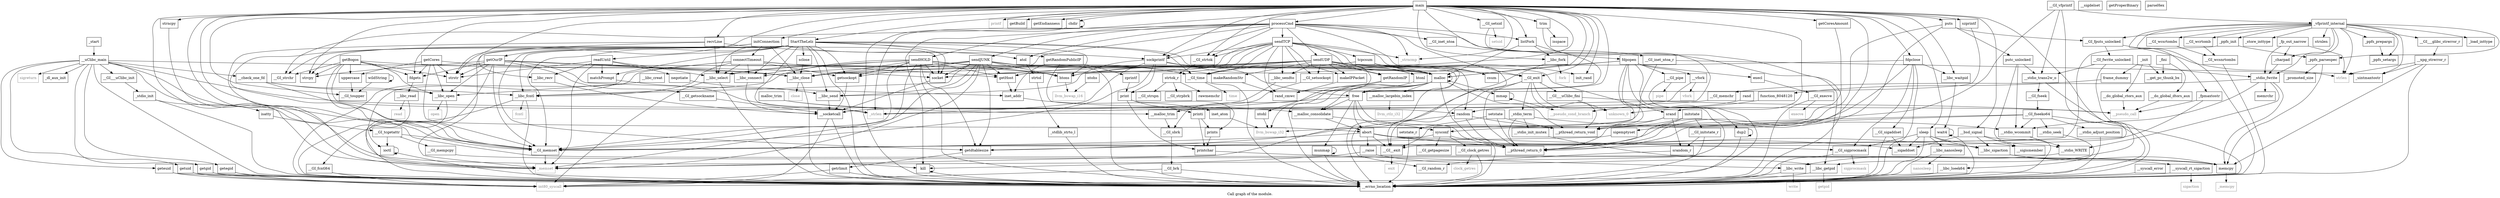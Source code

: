 digraph "Call graph of the module." {
  label="Call graph of the module.";
  node [shape=record];

  Node___libc_creat [label="{__libc_creat}"];
  Node___libc_fcntl [label="{__libc_fcntl}"];
  Node_makeIPPacket [label="{makeIPPacket}"];
  Node_sclose [label="{sclose}"];
  Node___GI_fcntl64 [label="{__GI_fcntl64}"];
  Node_StartTheLelz [label="{StartTheLelz}"];
  Node___GI__exit [label="{__GI__exit}"];
  Node___sigaddset [label="{__sigaddset}"];
  Node_kill [label="{kill}"];
  Node_chdir [label="{chdir}"];
  Node___libc_select [label="{__libc_select}"];
  Node___libc_open [label="{__libc_open}"];
  Node_sendUDP [label="{sendUDP}"];
  Node___libc_close [label="{__libc_close}"];
  Node_dup2 [label="{dup2}"];
  Node___GI_pipe [label="{__GI_pipe}"];
  Node_sendTCP [label="{sendTCP}"];
  Node___libc_fork [label="{__libc_fork}"];
  Node_tcpcsum [label="{tcpcsum}"];
  Node_uppercase [label="{uppercase}"];
  Node_getBogos [label="{getBogos}"];
  Node_listFork [label="{listFork}"];
  Node_getOurIP [label="{getOurIP}"];
  Node_getCores [label="{getCores}"];
  Node_negotiate [label="{negotiate}"];
  Node_matchPrompt [label="{matchPrompt}"];
  Node_getdtablesize [label="{getdtablesize}"];
  Node_sendJUNK [label="{sendJUNK}"];
  Node___libc_getpid [label="{__libc_getpid}"];
  Node_sendHOLD [label="{sendHOLD}"];
  Node_makeRandomStr [label="{makeRandomStr}"];
  Node_recvLine [label="{recvLine}"];
  Node_main [label="{main}"];
  Node_readUntil [label="{readUntil}"];
  Node_getRandomPublicIP [label="{getRandomPublicIP}"];
  Node___vfork [label="{__vfork}"];
  Node_getRandomIP [label="{getRandomIP}"];
  Node_getrlimit [label="{getrlimit}"];
  Node_processCmd [label="{processCmd}"];
  Node_ioctl [label="{ioctl}"];
  Node_csum [label="{csum}"];
  Node_initConnection [label="{initConnection}"];
  Node_connectTimeout [label="{connectTimeout}"];
  Node___stdio_trans2w_o [label="{__stdio_trans2w_o}"];
  Node__load_inttype [label="{_load_inttype}"];
  Node__store_inttype [label="{_store_inttype}"];
  Node__uintmaxtostr [label="{_uintmaxtostr}"];
  Node__fpmaxtostr [label="{_fpmaxtostr}"];
  Node___GI_memchr [label="{__GI_memchr}"];
  Node___GI_mempcpy [label="{__GI_mempcpy}"];
  Node_memrchr [label="{memrchr}"];
  Node_strtok_r [label="{strtok_r}"];
  Node___GI_strpbrk [label="{__GI_strpbrk}"];
  Node_inet_aton [label="{inet_aton}"];
  Node___raise [label="{__raise}"];
  Node__dl_aux_init [label="{_dl_aux_init}"];
  Node___GI_brk [label="{__GI_brk}"];
  Node___GI_fseek [label="{__GI_fseek}"];
  Node___GI_fseeko64 [label="{__GI_fseeko64}"];
  Node___stdio_adjust_position [label="{__stdio_adjust_position}"];
  Node___stdio_seek [label="{__stdio_seek}"];
  Node_rawmemchr [label="{rawmemchr}"];
  Node___GI_strspn [label="{__GI_strspn}"];
  Node___libc_lseek64 [label="{__libc_lseek64}"];
  Node___do_global_ctors_aux [label="{__do_global_ctors_aux}"];
  Node__fini [label="{_fini}"];
  Node_llvm_ctlz_i32 [color="gray50", fontcolor="gray50", label="{llvm_ctlz_i32}"];
  Node_llvm_bswap_i32 [color="gray50", fontcolor="gray50", label="{llvm_bswap_i32}"];
  Node__strlen [color="gray50", fontcolor="gray50", label="{_strlen}"];
  Node__memset [color="gray50", fontcolor="gray50", label="{_memset}"];
  Node__strncmp [color="gray50", fontcolor="gray50", label="{_strncmp}"];
  Node__memcpy [color="gray50", fontcolor="gray50", label="{_memcpy}"];
  Node_llvm_bswap_i16 [color="gray50", fontcolor="gray50", label="{llvm_bswap_i16}"];
  Node_unknown_0 [color="gray50", fontcolor="gray50", label="{unknown_0}"];
  Node_vfork [color="gray50", fontcolor="gray50", label="{vfork}"];
  Node_fcntl [color="gray50", fontcolor="gray50", label="{fcntl}"];
  Node_int80_syscall [color="gray50", fontcolor="gray50", label="{int80_syscall}"];
  Node_exit [color="gray50", fontcolor="gray50", label="{exit}"];
  Node_close [color="gray50", fontcolor="gray50", label="{close}"];
  Node_fork [color="gray50", fontcolor="gray50", label="{fork}"];
  Node_getpid [color="gray50", fontcolor="gray50", label="{getpid}"];
  Node_open [color="gray50", fontcolor="gray50", label="{open}"];
  Node_pipe [color="gray50", fontcolor="gray50", label="{pipe}"];
  Node_read [color="gray50", fontcolor="gray50", label="{read}"];
  Node_setsid [color="gray50", fontcolor="gray50", label="{setsid}"];
  Node_sigprocmask [color="gray50", fontcolor="gray50", label="{sigprocmask}"];
  Node_time [color="gray50", fontcolor="gray50", label="{time}"];
  Node_write [color="gray50", fontcolor="gray50", label="{write}"];
  Node_sigreturn [color="gray50", fontcolor="gray50", label="{sigreturn}"];
  Node_sigaction [color="gray50", fontcolor="gray50", label="{sigaction}"];
  Node_clock_getres [color="gray50", fontcolor="gray50", label="{clock_getres}"];
  Node_execve [color="gray50", fontcolor="gray50", label="{execve}"];
  Node_nanosleep [color="gray50", fontcolor="gray50", label="{nanosleep}"];
  Node___GI_setsid [label="{__GI_setsid}"];
  Node___GI_sigprocmask [label="{__GI_sigprocmask}"];
  Node___GI_time [label="{__GI_time}"];
  Node___libc_waitpid [label="{__libc_waitpid}"];
  Node___libc_write [label="{__libc_write}"];
  Node_isspace [label="{isspace}"];
  Node___GI_toupper [label="{__GI_toupper}"];
  Node___errno_location [label="{__errno_location}"];
  Node_puts [label="{puts}"];
  Node_printf [color="gray50", fontcolor="gray50", label="{printf}"];
  Node__stdio_init [label="{_stdio_init}"];
  Node___stdio_init_mutex [label="{__stdio_init_mutex}"];
  Node__stdio_term [label="{_stdio_term}"];
  Node___stdio_wcommit [label="{__stdio_wcommit}"];
  Node___GI_vfprintf [label="{__GI_vfprintf}"];
  Node__charpad [label="{_charpad}"];
  Node__fp_out_narrow [label="{_fp_out_narrow}"];
  Node__vfprintf_internal [label="{_vfprintf_internal}"];
  Node__ppfs_init [label="{_ppfs_init}"];
  Node__ppfs_prepargs [label="{_ppfs_prepargs}"];
  Node__ppfs_setargs [label="{_ppfs_setargs}"];
  Node__promoted_size [label="{_promoted_size}"];
  Node__ppfs_parsespec [label="{_ppfs_parsespec}"];
  Node_putc_unlocked [label="{putc_unlocked}"];
  Node___GI_fputs_unlocked [label="{__GI_fputs_unlocked}"];
  Node___GI_fwrite_unlocked [label="{__GI_fwrite_unlocked}"];
  Node_memcpy [label="{memcpy}"];
  Node___GI_memset [label="{__GI_memset}"];
  Node___GI_strchr [label="{__GI_strchr}"];
  Node_strcpy [label="{strcpy}"];
  Node_strlen [color="gray50", fontcolor="gray50", label="{strlen}"];
  Node_strncpy [label="{strncpy}"];
  Node_strnlen [label="{strnlen}"];
  Node_strstr [label="{strstr}"];
  Node___GI___glibc_strerror_r [label="{__GI___glibc_strerror_r}"];
  Node___xpg_strerror_r [label="{__xpg_strerror_r}"];
  Node___GI_strtok [label="{__GI_strtok}"];
  Node_isatty [label="{isatty}"];
  Node___GI_tcgetattr [label="{__GI_tcgetattr}"];
  Node_htons [label="{htons}"];
  Node_htonl [label="{htonl}"];
  Node_ntohs [label="{ntohs}"];
  Node_ntohl [label="{ntohl}"];
  Node___GI_inet_ntoa_r [label="{__GI_inet_ntoa_r}"];
  Node___GI_inet_ntoa [label="{__GI_inet_ntoa}"];
  Node_inet_addr [label="{inet_addr}"];
  Node___libc_connect [label="{__libc_connect}"];
  Node___GI_getsockname [label="{__GI_getsockname}"];
  Node_getsockopt [label="{getsockopt}"];
  Node___libc_recv [label="{__libc_recv}"];
  Node___libc_send [label="{__libc_send}"];
  Node___libc_sendto [label="{__libc_sendto}"];
  Node___GI_setsockopt [label="{__GI_setsockopt}"];
  Node_socket [label="{socket}"];
  Node___GI_sigaddset [label="{__GI_sigaddset}"];
  Node_sigemptyset [label="{sigemptyset}"];
  Node___bsd_signal [label="{__bsd_signal}"];
  Node___sigismember [label="{__sigismember}"];
  Node___sigdelset [label="{__sigdelset}"];
  Node___malloc_largebin_index [label="{__malloc_largebin_index}"];
  Node_malloc [label="{malloc}"];
  Node___malloc_trim [label="{__malloc_trim}"];
  Node___malloc_consolidate [label="{__malloc_consolidate}"];
  Node_free [label="{free}"];
  Node_malloc_trim [label="{malloc_trim}"];
  Node_abort [label="{abort}"];
  Node_rand [label="{rand}"];
  Node_random [label="{random}"];
  Node_setstate [label="{setstate}"];
  Node_initstate [label="{initstate}"];
  Node_srand [label="{srand}"];
  Node_setstate_r [label="{setstate_r}"];
  Node___GI_random_r [label="{__GI_random_r}"];
  Node_srandom_r [label="{srandom_r}"];
  Node___GI_initstate_r [label="{__GI_initstate_r}"];
  Node_atol [label="{atol}"];
  Node_strtol [label="{strtol}"];
  Node__stdlib_strto_l [label="{_stdlib_strto_l}"];
  Node___GI_exit [label="{__GI_exit}"];
  Node_execl [label="{execl}"];
  Node_sleep [label="{sleep}"];
  Node_sysconf [label="{sysconf}"];
  Node___GI___uClibc_fini [label="{__GI___uClibc_fini}"];
  Node___pthread_return_0 [label="{__pthread_return_0}"];
  Node___pthread_return_void [label="{__pthread_return_void}"];
  Node___check_one_fd [label="{__check_one_fd}"];
  Node___GI___uClibc_init [label="{__GI___uClibc_init}"];
  Node___uClibc_main [label="{__uClibc_main}"];
  Node___libc_sigaction [label="{__libc_sigaction}"];
  Node___syscall_error [label="{__syscall_error}"];
  Node_mmap [label="{mmap}"];
  Node___socketcall [label="{__socketcall}"];
  Node___syscall_rt_sigaction [label="{__syscall_rt_sigaction}"];
  Node___GI_clock_getres [label="{__GI_clock_getres}"];
  Node___GI_execve [label="{__GI_execve}"];
  Node_getegid [label="{getegid}"];
  Node_geteuid [label="{geteuid}"];
  Node_getgid [label="{getgid}"];
  Node___GI_getpagesize [label="{__GI_getpagesize}"];
  Node_getuid [label="{getuid}"];
  Node_munmap [label="{munmap}"];
  Node___libc_nanosleep [label="{__libc_nanosleep}"];
  Node___GI_sbrk [label="{__GI_sbrk}"];
  Node_wait4 [label="{wait4}"];
  Node___GI_wcrtomb [label="{__GI_wcrtomb}"];
  Node___GI_wcsrtombs [label="{__GI_wcsrtombs}"];
  Node___GI_wcsnrtombs [label="{__GI_wcsnrtombs}"];
  Node___stdio_WRITE [label="{__stdio_WRITE}"];
  Node___stdio_fwrite [label="{__stdio_fwrite}"];
  Node___libc_read [label="{__libc_read}"];
  Node___pseudo_call [color="gray50", fontcolor="gray50", label="{__pseudo_call}"];
  Node___pseudo_cond_branch [color="gray50", fontcolor="gray50", label="{__pseudo_cond_branch}"];
  Node__init [label="{_init}"];
  Node___get_pc_thunk_bx [label="{__get_pc_thunk_bx}"];
  Node___do_global_dtors_aux [label="{__do_global_dtors_aux}"];
  Node_frame_dummy [label="{frame_dummy}"];
  Node_function_8048120 [label="{function_8048120}"];
  Node__start [label="{_start}"];
  Node_getProperBinary [label="{getProperBinary}"];
  Node_getBuild [label="{getBuild}"];
  Node_getCoresAmount [label="{getCoresAmount}"];
  Node_getEndianness [label="{getEndianness}"];
  Node_init_rand [label="{init_rand}"];
  Node_rand_cmwc [label="{rand_cmwc}"];
  Node_trim [label="{trim}"];
  Node_printchar [label="{printchar}"];
  Node_prints [label="{prints}"];
  Node_printi [label="{printi}"];
  Node_print [label="{print}"];
  Node_zprintf [label="{zprintf}"];
  Node_szprintf [label="{szprintf}"];
  Node_sockprintf [label="{sockprintf}"];
  Node_fdpopen [label="{fdpopen}"];
  Node_fdpclose [label="{fdpclose}"];
  Node_fdgets [label="{fdgets}"];
  Node_parseHex [label="{parseHex}"];
  Node_wildString [label="{wildString}"];
  Node_getHost [label="{getHost}"];
  Node___libc_creat -> Node___libc_open;
  Node___libc_fcntl -> Node___GI_fcntl64;
  Node___libc_fcntl -> Node_fcntl;
  Node___libc_fcntl -> Node___errno_location;
  Node_makeIPPacket -> Node_rand_cmwc;
  Node_sclose -> Node___libc_close;
  Node___GI_fcntl64 -> Node_int80_syscall;
  Node___GI_fcntl64 -> Node___errno_location;
  Node_StartTheLelz -> Node___libc_fcntl;
  Node_StartTheLelz -> Node_sclose;
  Node_StartTheLelz -> Node___libc_select;
  Node_StartTheLelz -> Node_matchPrompt;
  Node_StartTheLelz -> Node_getdtablesize;
  Node_StartTheLelz -> Node_readUntil;
  Node_StartTheLelz -> Node_getRandomPublicIP;
  Node_StartTheLelz -> Node__strlen;
  Node_StartTheLelz -> Node__memset;
  Node_StartTheLelz -> Node___GI_time;
  Node_StartTheLelz -> Node___errno_location;
  Node_StartTheLelz -> Node___GI_memset;
  Node_StartTheLelz -> Node_strstr;
  Node_StartTheLelz -> Node_htons;
  Node_StartTheLelz -> Node___libc_connect;
  Node_StartTheLelz -> Node_getsockopt;
  Node_StartTheLelz -> Node___libc_send;
  Node_StartTheLelz -> Node_socket;
  Node_StartTheLelz -> Node_malloc;
  Node___GI__exit -> Node_exit;
  Node_kill -> Node_kill;
  Node_kill -> Node___errno_location;
  Node_chdir -> Node_chdir;
  Node_chdir -> Node___errno_location;
  Node___libc_select -> Node_int80_syscall;
  Node___libc_select -> Node___errno_location;
  Node___libc_open -> Node_open;
  Node___libc_open -> Node___errno_location;
  Node_sendUDP -> Node_makeIPPacket;
  Node_sendUDP -> Node_makeRandomStr;
  Node_sendUDP -> Node_getRandomIP;
  Node_sendUDP -> Node_csum;
  Node_sendUDP -> Node__memset;
  Node_sendUDP -> Node___GI_time;
  Node_sendUDP -> Node_htons;
  Node_sendUDP -> Node_htonl;
  Node_sendUDP -> Node___libc_sendto;
  Node_sendUDP -> Node___GI_setsockopt;
  Node_sendUDP -> Node_socket;
  Node_sendUDP -> Node_malloc;
  Node_sendUDP -> Node_random;
  Node_sendUDP -> Node_srand;
  Node_sendUDP -> Node_init_rand;
  Node_sendUDP -> Node_rand_cmwc;
  Node_sendUDP -> Node_getHost;
  Node___libc_close -> Node_close;
  Node___libc_close -> Node___errno_location;
  Node_dup2 -> Node_dup2;
  Node_dup2 -> Node___errno_location;
  Node___GI_pipe -> Node_pipe;
  Node___GI_pipe -> Node___errno_location;
  Node_sendTCP -> Node_makeIPPacket;
  Node_sendTCP -> Node_tcpcsum;
  Node_sendTCP -> Node_getRandomIP;
  Node_sendTCP -> Node_csum;
  Node_sendTCP -> Node__strncmp;
  Node_sendTCP -> Node___GI_time;
  Node_sendTCP -> Node___GI_strtok;
  Node_sendTCP -> Node_htons;
  Node_sendTCP -> Node_htonl;
  Node_sendTCP -> Node___libc_sendto;
  Node_sendTCP -> Node___GI_setsockopt;
  Node_sendTCP -> Node_socket;
  Node_sendTCP -> Node_rand_cmwc;
  Node_sendTCP -> Node_sockprintf;
  Node_sendTCP -> Node_getHost;
  Node___libc_fork -> Node_fork;
  Node___libc_fork -> Node___errno_location;
  Node_tcpcsum -> Node_csum;
  Node_tcpcsum -> Node_htons;
  Node_tcpcsum -> Node_malloc;
  Node_tcpcsum -> Node_free;
  Node_uppercase -> Node___GI_toupper;
  Node_getBogos -> Node___libc_open;
  Node_getBogos -> Node___libc_close;
  Node_getBogos -> Node_uppercase;
  Node_getBogos -> Node__strlen;
  Node_getBogos -> Node___GI_memset;
  Node_getBogos -> Node___GI_strchr;
  Node_getBogos -> Node_strcpy;
  Node_getBogos -> Node_strstr;
  Node_getBogos -> Node_fdgets;
  Node_listFork -> Node___libc_fork;
  Node_listFork -> Node_malloc;
  Node_listFork -> Node_free;
  Node_getOurIP -> Node___libc_open;
  Node_getOurIP -> Node___libc_close;
  Node_getOurIP -> Node_ioctl;
  Node_getOurIP -> Node___GI_memset;
  Node_getOurIP -> Node_strcpy;
  Node_getOurIP -> Node_strstr;
  Node_getOurIP -> Node_htons;
  Node_getOurIP -> Node_inet_addr;
  Node_getOurIP -> Node___libc_connect;
  Node_getOurIP -> Node___GI_getsockname;
  Node_getOurIP -> Node_socket;
  Node_getOurIP -> Node_fdgets;
  Node_getCores -> Node___libc_open;
  Node_getCores -> Node___libc_close;
  Node_getCores -> Node_uppercase;
  Node_getCores -> Node___GI_memset;
  Node_getCores -> Node_strstr;
  Node_getCores -> Node_fdgets;
  Node_negotiate -> Node___libc_send;
  Node_matchPrompt -> Node__strlen;
  Node_getdtablesize -> Node_getrlimit;
  Node_sendJUNK -> Node___libc_fcntl;
  Node_sendJUNK -> Node___libc_select;
  Node_sendJUNK -> Node___libc_close;
  Node_sendJUNK -> Node_getdtablesize;
  Node_sendJUNK -> Node_makeRandomStr;
  Node_sendJUNK -> Node__memset;
  Node_sendJUNK -> Node___GI_time;
  Node_sendJUNK -> Node___errno_location;
  Node_sendJUNK -> Node___GI_memset;
  Node_sendJUNK -> Node_htons;
  Node_sendJUNK -> Node___libc_connect;
  Node_sendJUNK -> Node_getsockopt;
  Node_sendJUNK -> Node___libc_send;
  Node_sendJUNK -> Node_socket;
  Node_sendJUNK -> Node_malloc;
  Node_sendJUNK -> Node_getHost;
  Node___libc_getpid -> Node_getpid;
  Node___libc_getpid -> Node___errno_location;
  Node_sendHOLD -> Node___libc_fcntl;
  Node_sendHOLD -> Node___libc_select;
  Node_sendHOLD -> Node___libc_close;
  Node_sendHOLD -> Node_getdtablesize;
  Node_sendHOLD -> Node__memset;
  Node_sendHOLD -> Node___GI_time;
  Node_sendHOLD -> Node___errno_location;
  Node_sendHOLD -> Node___GI_memset;
  Node_sendHOLD -> Node_htons;
  Node_sendHOLD -> Node___libc_connect;
  Node_sendHOLD -> Node_getsockopt;
  Node_sendHOLD -> Node_socket;
  Node_sendHOLD -> Node_malloc;
  Node_sendHOLD -> Node_getHost;
  Node_makeRandomStr -> Node_rand_cmwc;
  Node_recvLine -> Node___libc_select;
  Node_recvLine -> Node__memset;
  Node_recvLine -> Node___libc_recv;
  Node_recvLine -> Node_sockprintf;
  Node_main -> Node_StartTheLelz;
  Node_main -> Node___GI__exit;
  Node_main -> Node_kill;
  Node_main -> Node_chdir;
  Node_main -> Node___libc_fork;
  Node_main -> Node_listFork;
  Node_main -> Node_getOurIP;
  Node_main -> Node___libc_getpid;
  Node_main -> Node_recvLine;
  Node_main -> Node_processCmd;
  Node_main -> Node_initConnection;
  Node_main -> Node__strlen;
  Node_main -> Node__memset;
  Node_main -> Node__strncmp;
  Node_main -> Node___GI_setsid;
  Node_main -> Node___GI_time;
  Node_main -> Node___libc_waitpid;
  Node_main -> Node___GI_toupper;
  Node_main -> Node_puts;
  Node_main -> Node_printf;
  Node_main -> Node___GI_memset;
  Node_main -> Node_strcpy;
  Node_main -> Node_strncpy;
  Node_main -> Node_strstr;
  Node_main -> Node___GI_strtok;
  Node_main -> Node___bsd_signal;
  Node_main -> Node_malloc;
  Node_main -> Node_free;
  Node_main -> Node_srand;
  Node_main -> Node___GI_exit;
  Node_main -> Node_sleep;
  Node_main -> Node_getBuild;
  Node_main -> Node_getCoresAmount;
  Node_main -> Node_getEndianness;
  Node_main -> Node_init_rand;
  Node_main -> Node_trim;
  Node_main -> Node_szprintf;
  Node_main -> Node_sockprintf;
  Node_main -> Node_fdpopen;
  Node_main -> Node_fdpclose;
  Node_main -> Node_fdgets;
  Node_readUntil -> Node___libc_select;
  Node_readUntil -> Node_negotiate;
  Node_readUntil -> Node_matchPrompt;
  Node_readUntil -> Node__memset;
  Node_readUntil -> Node_strstr;
  Node_readUntil -> Node___libc_recv;
  Node_getRandomPublicIP -> Node_inet_addr;
  Node_getRandomPublicIP -> Node_random;
  Node_getRandomPublicIP -> Node_zprintf;
  Node___vfork -> Node_vfork;
  Node___vfork -> Node___pseudo_cond_branch;
  Node_getRandomIP -> Node_ntohl;
  Node_getRandomIP -> Node_rand_cmwc;
  Node_getrlimit -> Node_int80_syscall;
  Node_getrlimit -> Node___errno_location;
  Node_processCmd -> Node___GI__exit;
  Node_processCmd -> Node_kill;
  Node_processCmd -> Node_sendUDP;
  Node_processCmd -> Node___libc_close;
  Node_processCmd -> Node_sendTCP;
  Node_processCmd -> Node_listFork;
  Node_processCmd -> Node_sendJUNK;
  Node_processCmd -> Node___libc_getpid;
  Node_processCmd -> Node_sendHOLD;
  Node_processCmd -> Node__strncmp;
  Node_processCmd -> Node___GI_strchr;
  Node_processCmd -> Node___GI_strtok;
  Node_processCmd -> Node___GI_inet_ntoa;
  Node_processCmd -> Node_atol;
  Node_processCmd -> Node___GI_exit;
  Node_processCmd -> Node_sockprintf;
  Node_ioctl -> Node_ioctl;
  Node_ioctl -> Node___errno_location;
  Node_initConnection -> Node___libc_close;
  Node_initConnection -> Node_connectTimeout;
  Node_initConnection -> Node___GI_memset;
  Node_initConnection -> Node___GI_strchr;
  Node_initConnection -> Node_strcpy;
  Node_initConnection -> Node_socket;
  Node_initConnection -> Node_atol;
  Node_connectTimeout -> Node___libc_fcntl;
  Node_connectTimeout -> Node___libc_select;
  Node_connectTimeout -> Node__memset;
  Node_connectTimeout -> Node___errno_location;
  Node_connectTimeout -> Node_htons;
  Node_connectTimeout -> Node___libc_connect;
  Node_connectTimeout -> Node_getsockopt;
  Node_connectTimeout -> Node_getHost;
  Node___stdio_trans2w_o -> Node___GI_fseek;
  Node___stdio_trans2w_o -> Node___errno_location;
  Node__fpmaxtostr -> Node___GI_memset;
  Node__fpmaxtostr -> Node___pseudo_call;
  Node___GI_memchr -> Node__strlen;
  Node___GI_mempcpy -> Node_memcpy;
  Node_strtok_r -> Node___GI_strpbrk;
  Node_strtok_r -> Node_rawmemchr;
  Node_strtok_r -> Node___GI_strspn;
  Node_inet_aton -> Node_llvm_bswap_i32;
  Node___raise -> Node_kill;
  Node___raise -> Node___libc_getpid;
  Node___GI_brk -> Node_int80_syscall;
  Node___GI_brk -> Node___errno_location;
  Node___GI_fseek -> Node___GI_fseeko64;
  Node___GI_fseeko64 -> Node___stdio_adjust_position;
  Node___GI_fseeko64 -> Node___stdio_seek;
  Node___GI_fseeko64 -> Node___errno_location;
  Node___GI_fseeko64 -> Node___stdio_wcommit;
  Node___GI_fseeko64 -> Node___pthread_return_0;
  Node___GI_fseeko64 -> Node___pthread_return_void;
  Node___stdio_adjust_position -> Node___errno_location;
  Node___stdio_seek -> Node___libc_lseek64;
  Node___libc_lseek64 -> Node_int80_syscall;
  Node___libc_lseek64 -> Node___errno_location;
  Node___do_global_ctors_aux -> Node___pseudo_call;
  Node__fini -> Node___get_pc_thunk_bx;
  Node__fini -> Node___do_global_dtors_aux;
  Node___GI_setsid -> Node_setsid;
  Node___GI_setsid -> Node___errno_location;
  Node___GI_sigprocmask -> Node_sigprocmask;
  Node___GI_sigprocmask -> Node___errno_location;
  Node___GI_time -> Node_time;
  Node___GI_time -> Node___errno_location;
  Node___libc_waitpid -> Node_wait4;
  Node___libc_write -> Node_write;
  Node___libc_write -> Node___errno_location;
  Node_puts -> Node_putc_unlocked;
  Node_puts -> Node___GI_fputs_unlocked;
  Node_puts -> Node___pthread_return_0;
  Node_puts -> Node___pthread_return_void;
  Node__stdio_init -> Node___errno_location;
  Node__stdio_init -> Node_isatty;
  Node___stdio_init_mutex -> Node_memcpy;
  Node__stdio_term -> Node___stdio_init_mutex;
  Node__stdio_term -> Node___stdio_wcommit;
  Node__stdio_term -> Node___pthread_return_0;
  Node___stdio_wcommit -> Node___stdio_WRITE;
  Node___GI_vfprintf -> Node___stdio_trans2w_o;
  Node___GI_vfprintf -> Node__vfprintf_internal;
  Node___GI_vfprintf -> Node___pthread_return_0;
  Node___GI_vfprintf -> Node___pthread_return_void;
  Node__charpad -> Node___stdio_fwrite;
  Node__fp_out_narrow -> Node__charpad;
  Node__fp_out_narrow -> Node_strlen;
  Node__fp_out_narrow -> Node___stdio_fwrite;
  Node__vfprintf_internal -> Node__load_inttype;
  Node__vfprintf_internal -> Node__store_inttype;
  Node__vfprintf_internal -> Node__uintmaxtostr;
  Node__vfprintf_internal -> Node__fpmaxtostr;
  Node__vfprintf_internal -> Node___errno_location;
  Node__vfprintf_internal -> Node__charpad;
  Node__vfprintf_internal -> Node__ppfs_init;
  Node__vfprintf_internal -> Node__ppfs_prepargs;
  Node__vfprintf_internal -> Node__ppfs_setargs;
  Node__vfprintf_internal -> Node__ppfs_parsespec;
  Node__vfprintf_internal -> Node___GI_fputs_unlocked;
  Node__vfprintf_internal -> Node_strlen;
  Node__vfprintf_internal -> Node_strnlen;
  Node__vfprintf_internal -> Node___GI___glibc_strerror_r;
  Node__vfprintf_internal -> Node___GI_wcrtomb;
  Node__vfprintf_internal -> Node___GI_wcsrtombs;
  Node__vfprintf_internal -> Node___stdio_fwrite;
  Node__ppfs_init -> Node__ppfs_parsespec;
  Node__ppfs_init -> Node___GI_memset;
  Node__ppfs_prepargs -> Node__ppfs_setargs;
  Node__ppfs_parsespec -> Node__promoted_size;
  Node__ppfs_parsespec -> Node_memcpy;
  Node_putc_unlocked -> Node___stdio_trans2w_o;
  Node_putc_unlocked -> Node___stdio_wcommit;
  Node_putc_unlocked -> Node___stdio_WRITE;
  Node___GI_fputs_unlocked -> Node___GI_fwrite_unlocked;
  Node___GI_fputs_unlocked -> Node_strlen;
  Node___GI_fwrite_unlocked -> Node___stdio_trans2w_o;
  Node___GI_fwrite_unlocked -> Node___errno_location;
  Node___GI_fwrite_unlocked -> Node___stdio_fwrite;
  Node_memcpy -> Node__memcpy;
  Node___GI_memset -> Node__memset;
  Node_strncpy -> Node__memset;
  Node___GI___glibc_strerror_r -> Node___xpg_strerror_r;
  Node___xpg_strerror_r -> Node__uintmaxtostr;
  Node___xpg_strerror_r -> Node___errno_location;
  Node___xpg_strerror_r -> Node_memcpy;
  Node___xpg_strerror_r -> Node_strlen;
  Node___GI_strtok -> Node_strtok_r;
  Node_isatty -> Node___GI_tcgetattr;
  Node___GI_tcgetattr -> Node_ioctl;
  Node___GI_tcgetattr -> Node___GI_mempcpy;
  Node___GI_tcgetattr -> Node___GI_memset;
  Node_htons -> Node_llvm_bswap_i16;
  Node_htonl -> Node_llvm_bswap_i32;
  Node_ntohs -> Node_llvm_bswap_i16;
  Node_ntohl -> Node_llvm_bswap_i32;
  Node___GI_inet_ntoa_r -> Node__uintmaxtostr;
  Node___GI_inet_ntoa_r -> Node_llvm_bswap_i32;
  Node___GI_inet_ntoa -> Node___GI_inet_ntoa_r;
  Node_inet_addr -> Node_inet_aton;
  Node___libc_connect -> Node___socketcall;
  Node___GI_getsockname -> Node___socketcall;
  Node_getsockopt -> Node___socketcall;
  Node___libc_recv -> Node___socketcall;
  Node___libc_send -> Node___socketcall;
  Node___libc_sendto -> Node___socketcall;
  Node___GI_setsockopt -> Node___socketcall;
  Node_socket -> Node___socketcall;
  Node___GI_sigaddset -> Node___sigaddset;
  Node___GI_sigaddset -> Node___errno_location;
  Node_sigemptyset -> Node___GI_memset;
  Node___bsd_signal -> Node___sigaddset;
  Node___bsd_signal -> Node___errno_location;
  Node___bsd_signal -> Node___sigismember;
  Node___bsd_signal -> Node___libc_sigaction;
  Node___malloc_largebin_index -> Node_llvm_ctlz_i32;
  Node_malloc -> Node___errno_location;
  Node_malloc -> Node___malloc_largebin_index;
  Node_malloc -> Node_malloc;
  Node_malloc -> Node___malloc_consolidate;
  Node_malloc -> Node_free;
  Node_malloc -> Node___pthread_return_0;
  Node_malloc -> Node___pthread_return_void;
  Node_malloc -> Node_mmap;
  Node_malloc -> Node___GI_sbrk;
  Node___malloc_trim -> Node___GI_sbrk;
  Node___malloc_consolidate -> Node_abort;
  Node___malloc_consolidate -> Node_sysconf;
  Node_free -> Node___malloc_trim;
  Node_free -> Node___malloc_consolidate;
  Node_free -> Node_abort;
  Node_free -> Node___pthread_return_0;
  Node_free -> Node___pthread_return_void;
  Node_free -> Node_munmap;
  Node_malloc_trim -> Node___malloc_trim;
  Node_malloc_trim -> Node___malloc_consolidate;
  Node_abort -> Node___GI__exit;
  Node_abort -> Node___sigaddset;
  Node_abort -> Node___raise;
  Node_abort -> Node___GI_sigprocmask;
  Node_abort -> Node___GI_memset;
  Node_abort -> Node___pthread_return_0;
  Node_abort -> Node___libc_sigaction;
  Node_rand -> Node_random;
  Node_random -> Node___GI_random_r;
  Node_random -> Node___pthread_return_0;
  Node_random -> Node___pthread_return_void;
  Node_setstate -> Node_setstate_r;
  Node_setstate -> Node___pthread_return_0;
  Node_setstate -> Node___pthread_return_void;
  Node_initstate -> Node___GI_initstate_r;
  Node_initstate -> Node___pthread_return_0;
  Node_initstate -> Node___pthread_return_void;
  Node_srand -> Node_srandom_r;
  Node_srand -> Node___pthread_return_0;
  Node_srand -> Node___pthread_return_void;
  Node_setstate_r -> Node___errno_location;
  Node_srandom_r -> Node___GI_random_r;
  Node___GI_initstate_r -> Node___errno_location;
  Node___GI_initstate_r -> Node_srandom_r;
  Node_atol -> Node_strtol;
  Node_strtol -> Node__stdlib_strto_l;
  Node__stdlib_strto_l -> Node___errno_location;
  Node___GI_exit -> Node___GI__exit;
  Node___GI_exit -> Node_unknown_0;
  Node___GI_exit -> Node__stdio_term;
  Node___GI_exit -> Node___GI___uClibc_fini;
  Node___GI_exit -> Node___pthread_return_0;
  Node___GI_exit -> Node___pthread_return_void;
  Node_execl -> Node___GI_execve;
  Node_sleep -> Node___sigaddset;
  Node_sleep -> Node___GI_sigprocmask;
  Node_sleep -> Node___errno_location;
  Node_sleep -> Node___sigismember;
  Node_sleep -> Node___libc_sigaction;
  Node_sleep -> Node___libc_nanosleep;
  Node_sysconf -> Node_getdtablesize;
  Node_sysconf -> Node___errno_location;
  Node_sysconf -> Node___GI_clock_getres;
  Node_sysconf -> Node___GI_getpagesize;
  Node___GI___uClibc_fini -> Node_unknown_0;
  Node___GI___uClibc_fini -> Node___pseudo_call;
  Node___check_one_fd -> Node___libc_fcntl;
  Node___check_one_fd -> Node___libc_open;
  Node___check_one_fd -> Node_abort;
  Node___GI___uClibc_init -> Node__stdio_init;
  Node___uClibc_main -> Node__dl_aux_init;
  Node___uClibc_main -> Node_sigreturn;
  Node___uClibc_main -> Node___errno_location;
  Node___uClibc_main -> Node_memcpy;
  Node___uClibc_main -> Node___GI_memset;
  Node___uClibc_main -> Node___GI_exit;
  Node___uClibc_main -> Node___check_one_fd;
  Node___uClibc_main -> Node___GI___uClibc_init;
  Node___uClibc_main -> Node_getegid;
  Node___uClibc_main -> Node_geteuid;
  Node___uClibc_main -> Node_getgid;
  Node___uClibc_main -> Node_getuid;
  Node___uClibc_main -> Node___pseudo_call;
  Node___libc_sigaction -> Node_memcpy;
  Node___libc_sigaction -> Node___syscall_rt_sigaction;
  Node___syscall_error -> Node___errno_location;
  Node_mmap -> Node_mmap;
  Node_mmap -> Node___pseudo_cond_branch;
  Node___socketcall -> Node_int80_syscall;
  Node___socketcall -> Node___errno_location;
  Node___syscall_rt_sigaction -> Node_sigaction;
  Node___syscall_rt_sigaction -> Node___errno_location;
  Node___GI_clock_getres -> Node_clock_getres;
  Node___GI_clock_getres -> Node___errno_location;
  Node___GI_execve -> Node_execve;
  Node___GI_execve -> Node___errno_location;
  Node_getegid -> Node_int80_syscall;
  Node_getegid -> Node___errno_location;
  Node_geteuid -> Node_int80_syscall;
  Node_geteuid -> Node___errno_location;
  Node_getgid -> Node_int80_syscall;
  Node_getgid -> Node___errno_location;
  Node_getuid -> Node_int80_syscall;
  Node_getuid -> Node___errno_location;
  Node_munmap -> Node___errno_location;
  Node_munmap -> Node_munmap;
  Node___libc_nanosleep -> Node_nanosleep;
  Node___libc_nanosleep -> Node___errno_location;
  Node___GI_sbrk -> Node___GI_brk;
  Node_wait4 -> Node___errno_location;
  Node_wait4 -> Node_wait4;
  Node___GI_wcrtomb -> Node___GI_wcsnrtombs;
  Node___GI_wcsrtombs -> Node___GI_wcsnrtombs;
  Node___GI_wcsnrtombs -> Node___errno_location;
  Node___stdio_WRITE -> Node___libc_write;
  Node___stdio_fwrite -> Node___GI_memchr;
  Node___stdio_fwrite -> Node_memrchr;
  Node___stdio_fwrite -> Node___stdio_wcommit;
  Node___stdio_fwrite -> Node_memcpy;
  Node___stdio_fwrite -> Node___stdio_WRITE;
  Node___libc_read -> Node_read;
  Node___libc_read -> Node___errno_location;
  Node__init -> Node___do_global_ctors_aux;
  Node__init -> Node___get_pc_thunk_bx;
  Node__init -> Node_frame_dummy;
  Node___do_global_dtors_aux -> Node___pseudo_call;
  Node_frame_dummy -> Node_function_8048120;
  Node_function_8048120 -> Node_unknown_0;
  Node__start -> Node___uClibc_main;
  Node_getCoresAmount -> Node_sysconf;
  Node_trim -> Node__strlen;
  Node_trim -> Node_isspace;
  Node_printchar -> Node___libc_write;
  Node_prints -> Node_printchar;
  Node_printi -> Node_printchar;
  Node_printi -> Node_prints;
  Node_print -> Node_printchar;
  Node_print -> Node_prints;
  Node_print -> Node_printi;
  Node_zprintf -> Node_print;
  Node_szprintf -> Node_print;
  Node_sockprintf -> Node__strlen;
  Node_sockprintf -> Node___GI_memset;
  Node_sockprintf -> Node___libc_send;
  Node_sockprintf -> Node_malloc;
  Node_sockprintf -> Node_free;
  Node_sockprintf -> Node_print;
  Node_fdpopen -> Node___GI__exit;
  Node_fdpopen -> Node___libc_close;
  Node_fdpopen -> Node_dup2;
  Node_fdpopen -> Node___GI_pipe;
  Node_fdpopen -> Node_getdtablesize;
  Node_fdpopen -> Node___vfork;
  Node_fdpopen -> Node__memset;
  Node_fdpopen -> Node_malloc;
  Node_fdpopen -> Node_execl;
  Node_fdpclose -> Node___libc_close;
  Node_fdpclose -> Node___GI_sigprocmask;
  Node_fdpclose -> Node___libc_waitpid;
  Node_fdpclose -> Node___errno_location;
  Node_fdpclose -> Node___GI_sigaddset;
  Node_fdpclose -> Node_sigemptyset;
  Node_fdgets -> Node___libc_read;
  Node_wildString -> Node___GI_toupper;
  Node_wildString -> Node_wildString;
  Node_getHost -> Node_inet_addr;
}
